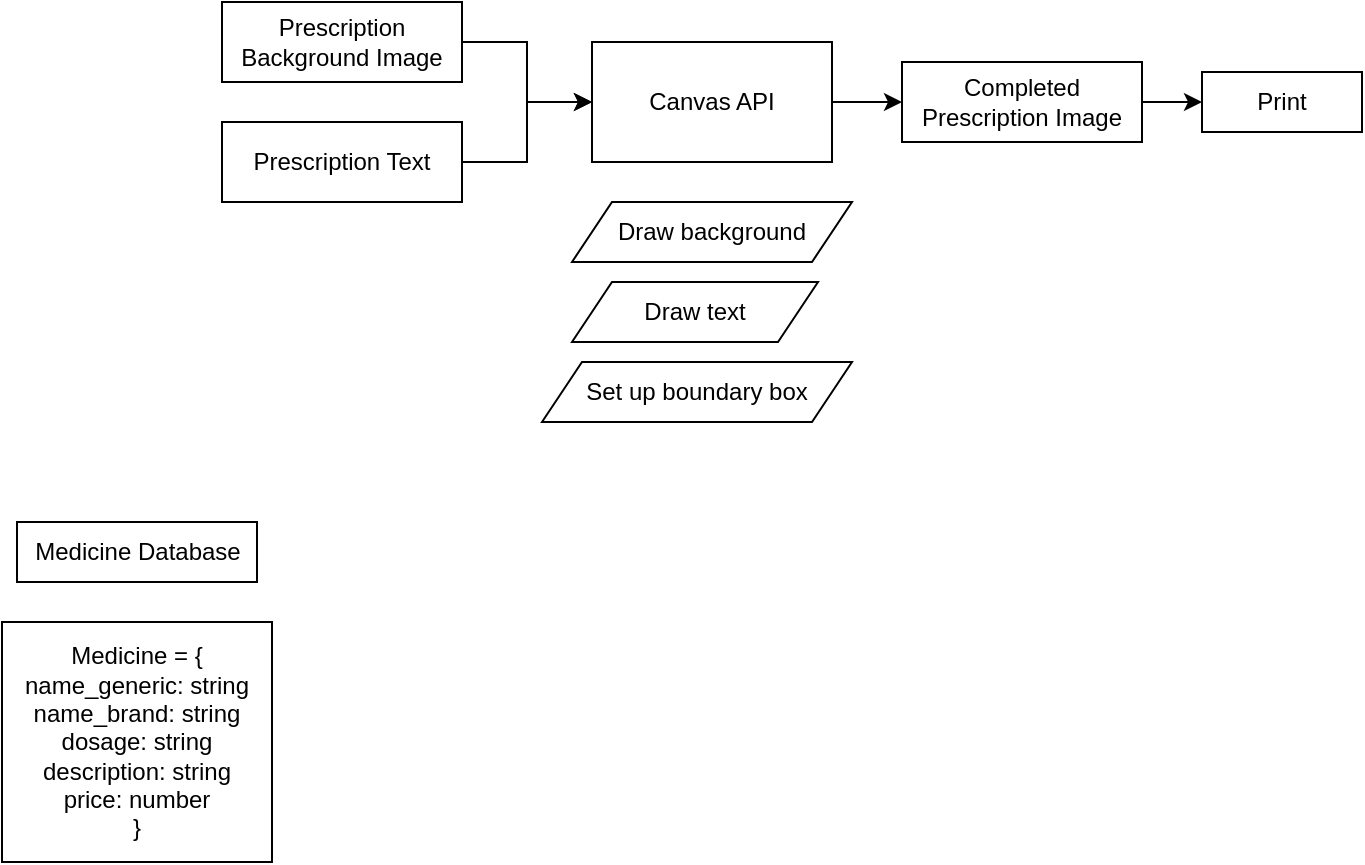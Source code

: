 <mxfile version="20.2.3" type="device"><diagram id="JG2Asf4HfX9H_QLt8UA2" name="Page-1"><mxGraphModel dx="1831" dy="597" grid="1" gridSize="10" guides="1" tooltips="1" connect="1" arrows="1" fold="1" page="1" pageScale="1" pageWidth="850" pageHeight="1100" math="0" shadow="0"><root><mxCell id="0"/><mxCell id="1" parent="0"/><mxCell id="9CWkGf3g5Sz71VAaSKzQ-5" style="edgeStyle=orthogonalEdgeStyle;rounded=0;orthogonalLoop=1;jettySize=auto;html=1;exitX=1;exitY=0.5;exitDx=0;exitDy=0;entryX=0;entryY=0.5;entryDx=0;entryDy=0;" edge="1" parent="1" source="9CWkGf3g5Sz71VAaSKzQ-2" target="9CWkGf3g5Sz71VAaSKzQ-4"><mxGeometry relative="1" as="geometry"/></mxCell><mxCell id="9CWkGf3g5Sz71VAaSKzQ-2" value="Prescription Background Image" style="rounded=0;whiteSpace=wrap;html=1;" vertex="1" parent="1"><mxGeometry x="40" y="260" width="120" height="40" as="geometry"/></mxCell><mxCell id="9CWkGf3g5Sz71VAaSKzQ-6" style="edgeStyle=orthogonalEdgeStyle;rounded=0;orthogonalLoop=1;jettySize=auto;html=1;exitX=1;exitY=0.5;exitDx=0;exitDy=0;entryX=0;entryY=0.5;entryDx=0;entryDy=0;" edge="1" parent="1" source="9CWkGf3g5Sz71VAaSKzQ-3" target="9CWkGf3g5Sz71VAaSKzQ-4"><mxGeometry relative="1" as="geometry"/></mxCell><mxCell id="9CWkGf3g5Sz71VAaSKzQ-3" value="Prescription Text" style="rounded=0;whiteSpace=wrap;html=1;" vertex="1" parent="1"><mxGeometry x="40" y="320" width="120" height="40" as="geometry"/></mxCell><mxCell id="9CWkGf3g5Sz71VAaSKzQ-7" style="edgeStyle=orthogonalEdgeStyle;rounded=0;orthogonalLoop=1;jettySize=auto;html=1;exitX=1;exitY=0.5;exitDx=0;exitDy=0;" edge="1" parent="1" source="9CWkGf3g5Sz71VAaSKzQ-4"><mxGeometry relative="1" as="geometry"><mxPoint x="380" y="309.897" as="targetPoint"/></mxGeometry></mxCell><mxCell id="9CWkGf3g5Sz71VAaSKzQ-4" value="Canvas API" style="rounded=0;whiteSpace=wrap;html=1;" vertex="1" parent="1"><mxGeometry x="225" y="280" width="120" height="60" as="geometry"/></mxCell><mxCell id="9CWkGf3g5Sz71VAaSKzQ-10" style="edgeStyle=orthogonalEdgeStyle;rounded=0;orthogonalLoop=1;jettySize=auto;html=1;exitX=1;exitY=0.5;exitDx=0;exitDy=0;entryX=0;entryY=0.5;entryDx=0;entryDy=0;" edge="1" parent="1" source="9CWkGf3g5Sz71VAaSKzQ-8" target="9CWkGf3g5Sz71VAaSKzQ-9"><mxGeometry relative="1" as="geometry"/></mxCell><mxCell id="9CWkGf3g5Sz71VAaSKzQ-8" value="Completed Prescription Image" style="rounded=0;whiteSpace=wrap;html=1;" vertex="1" parent="1"><mxGeometry x="380" y="290" width="120" height="40" as="geometry"/></mxCell><mxCell id="9CWkGf3g5Sz71VAaSKzQ-9" value="Print" style="rounded=0;whiteSpace=wrap;html=1;" vertex="1" parent="1"><mxGeometry x="530" y="295" width="80" height="30" as="geometry"/></mxCell><mxCell id="9CWkGf3g5Sz71VAaSKzQ-12" value="Draw background" style="shape=parallelogram;perimeter=parallelogramPerimeter;whiteSpace=wrap;html=1;fixedSize=1;" vertex="1" parent="1"><mxGeometry x="215" y="360" width="140" height="30" as="geometry"/></mxCell><mxCell id="9CWkGf3g5Sz71VAaSKzQ-13" value="Draw text" style="shape=parallelogram;perimeter=parallelogramPerimeter;whiteSpace=wrap;html=1;fixedSize=1;" vertex="1" parent="1"><mxGeometry x="215" y="400" width="123" height="30" as="geometry"/></mxCell><mxCell id="9CWkGf3g5Sz71VAaSKzQ-15" value="Set up boundary box" style="shape=parallelogram;perimeter=parallelogramPerimeter;whiteSpace=wrap;html=1;fixedSize=1;" vertex="1" parent="1"><mxGeometry x="200" y="440" width="155" height="30" as="geometry"/></mxCell><mxCell id="9CWkGf3g5Sz71VAaSKzQ-16" value="Medicine Database" style="rounded=0;whiteSpace=wrap;html=1;" vertex="1" parent="1"><mxGeometry x="-62.5" y="520" width="120" height="30" as="geometry"/></mxCell><mxCell id="9CWkGf3g5Sz71VAaSKzQ-17" value="Medicine = {&lt;br&gt;name_generic: string&lt;br&gt;name_brand: string&lt;br&gt;dosage: string&lt;br&gt;description: string&lt;br&gt;price: number&lt;br&gt;}" style="rounded=0;whiteSpace=wrap;html=1;" vertex="1" parent="1"><mxGeometry x="-70" y="570" width="135" height="120" as="geometry"/></mxCell></root></mxGraphModel></diagram></mxfile>
